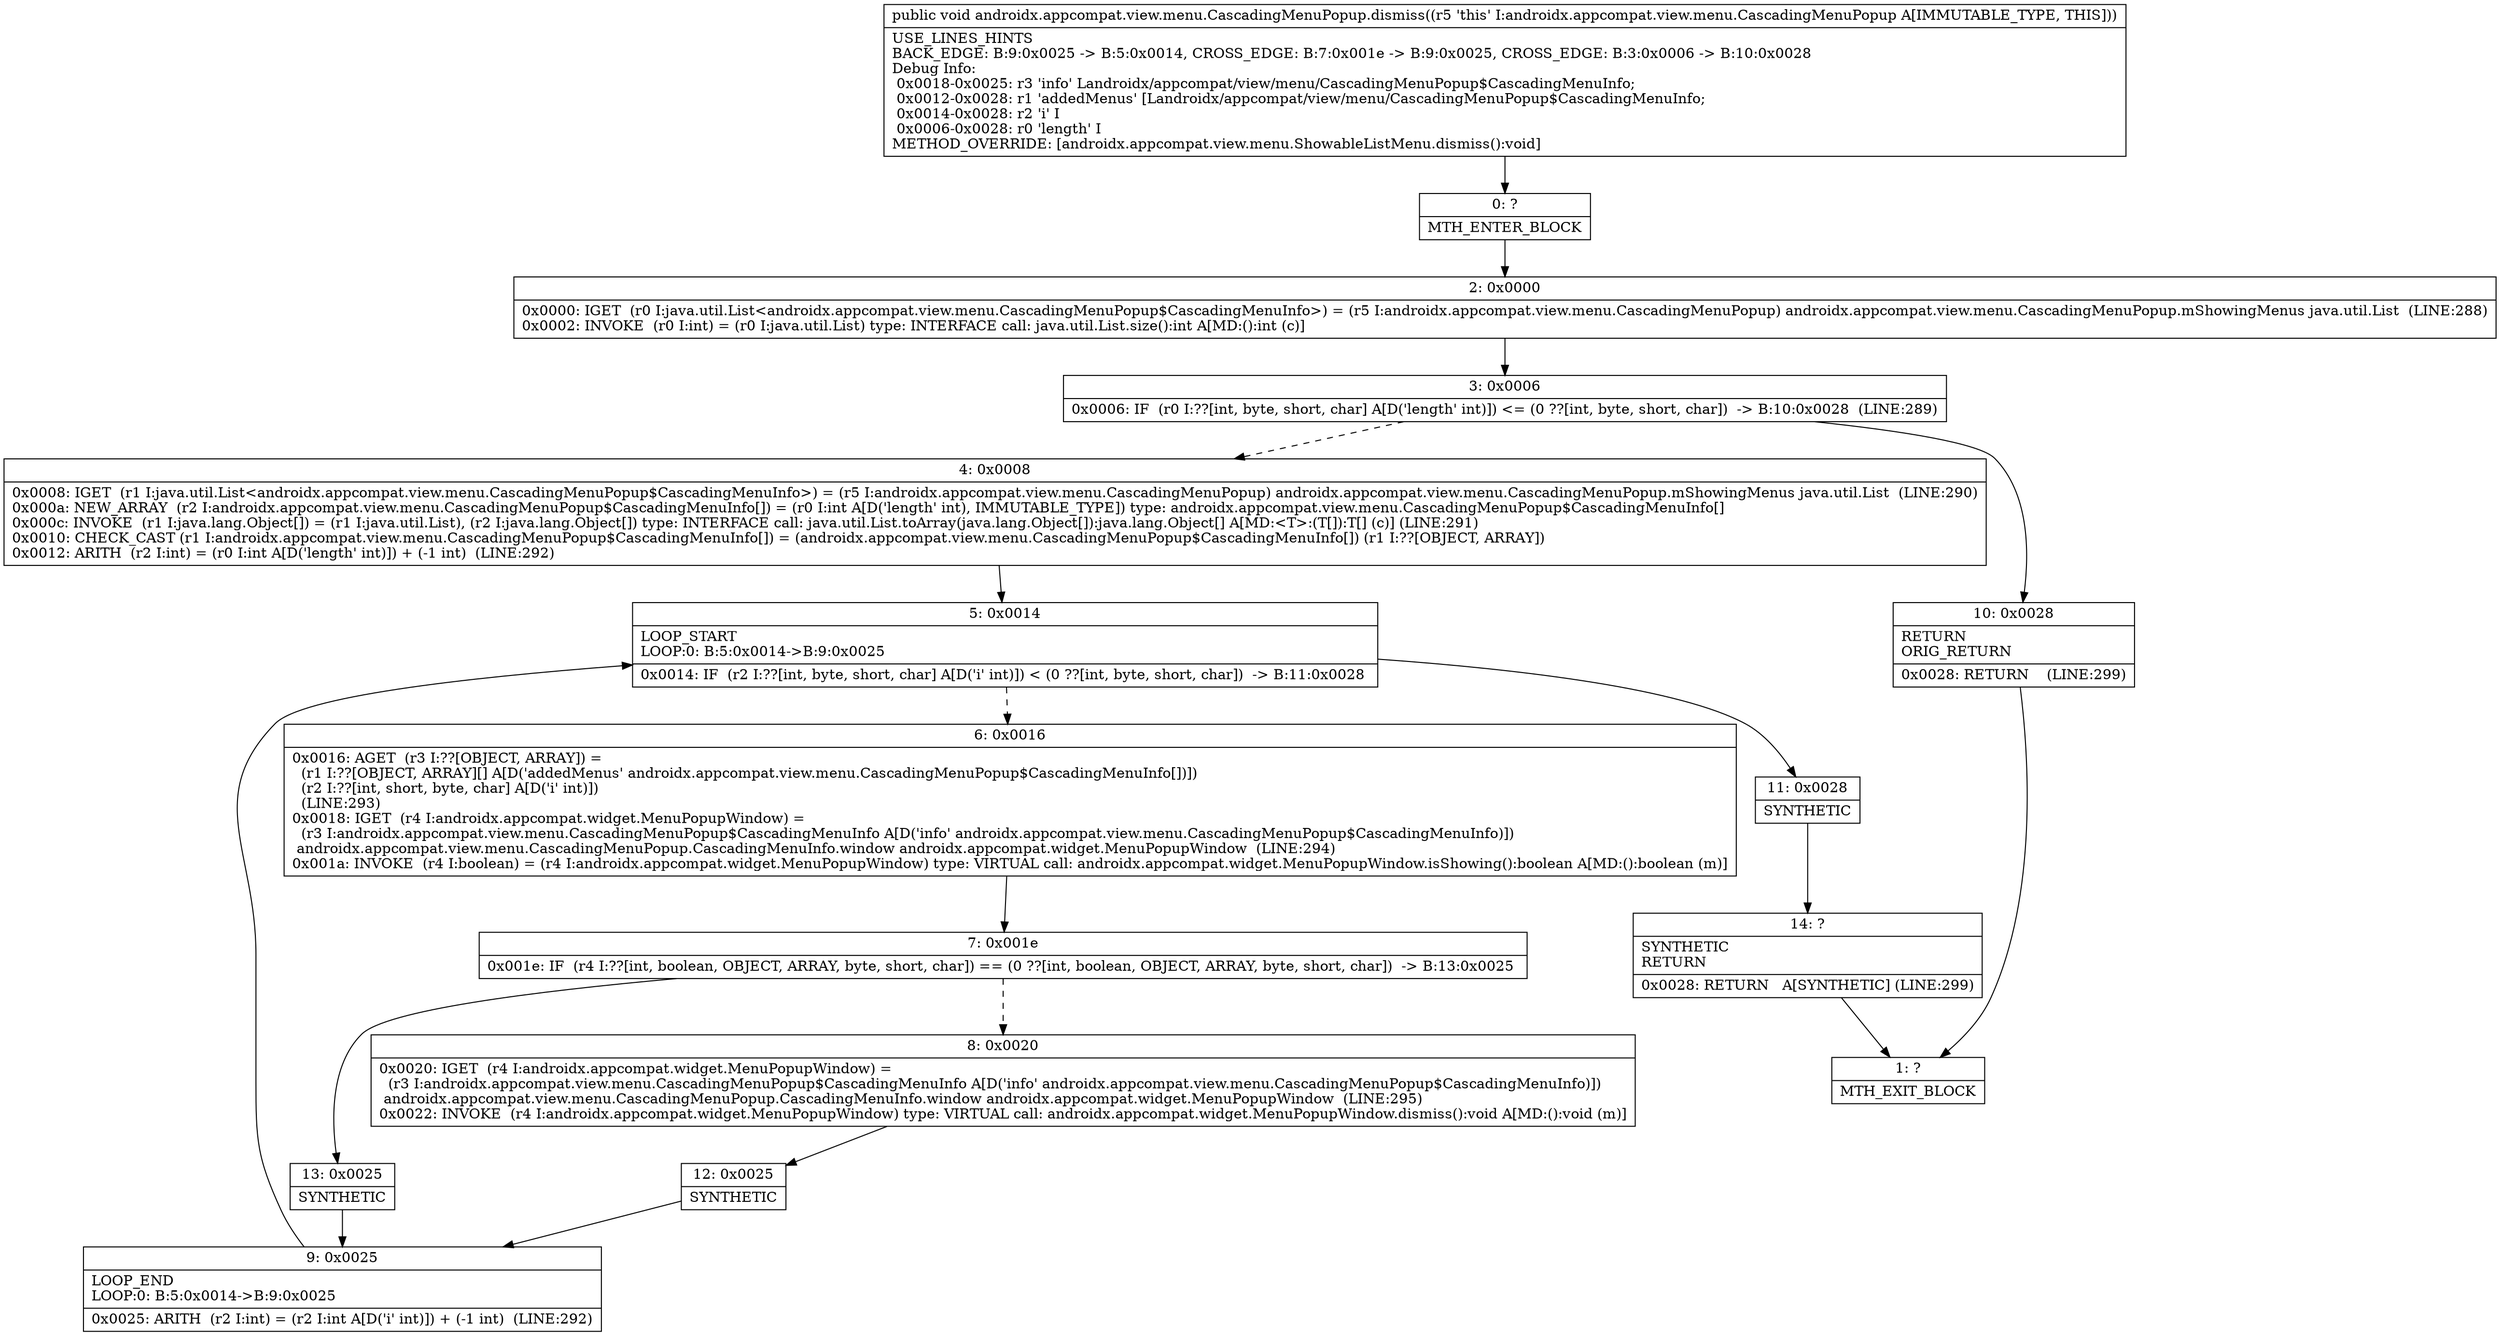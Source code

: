 digraph "CFG forandroidx.appcompat.view.menu.CascadingMenuPopup.dismiss()V" {
Node_0 [shape=record,label="{0\:\ ?|MTH_ENTER_BLOCK\l}"];
Node_2 [shape=record,label="{2\:\ 0x0000|0x0000: IGET  (r0 I:java.util.List\<androidx.appcompat.view.menu.CascadingMenuPopup$CascadingMenuInfo\>) = (r5 I:androidx.appcompat.view.menu.CascadingMenuPopup) androidx.appcompat.view.menu.CascadingMenuPopup.mShowingMenus java.util.List  (LINE:288)\l0x0002: INVOKE  (r0 I:int) = (r0 I:java.util.List) type: INTERFACE call: java.util.List.size():int A[MD:():int (c)]\l}"];
Node_3 [shape=record,label="{3\:\ 0x0006|0x0006: IF  (r0 I:??[int, byte, short, char] A[D('length' int)]) \<= (0 ??[int, byte, short, char])  \-\> B:10:0x0028  (LINE:289)\l}"];
Node_4 [shape=record,label="{4\:\ 0x0008|0x0008: IGET  (r1 I:java.util.List\<androidx.appcompat.view.menu.CascadingMenuPopup$CascadingMenuInfo\>) = (r5 I:androidx.appcompat.view.menu.CascadingMenuPopup) androidx.appcompat.view.menu.CascadingMenuPopup.mShowingMenus java.util.List  (LINE:290)\l0x000a: NEW_ARRAY  (r2 I:androidx.appcompat.view.menu.CascadingMenuPopup$CascadingMenuInfo[]) = (r0 I:int A[D('length' int), IMMUTABLE_TYPE]) type: androidx.appcompat.view.menu.CascadingMenuPopup$CascadingMenuInfo[] \l0x000c: INVOKE  (r1 I:java.lang.Object[]) = (r1 I:java.util.List), (r2 I:java.lang.Object[]) type: INTERFACE call: java.util.List.toArray(java.lang.Object[]):java.lang.Object[] A[MD:\<T\>:(T[]):T[] (c)] (LINE:291)\l0x0010: CHECK_CAST (r1 I:androidx.appcompat.view.menu.CascadingMenuPopup$CascadingMenuInfo[]) = (androidx.appcompat.view.menu.CascadingMenuPopup$CascadingMenuInfo[]) (r1 I:??[OBJECT, ARRAY]) \l0x0012: ARITH  (r2 I:int) = (r0 I:int A[D('length' int)]) + (\-1 int)  (LINE:292)\l}"];
Node_5 [shape=record,label="{5\:\ 0x0014|LOOP_START\lLOOP:0: B:5:0x0014\-\>B:9:0x0025\l|0x0014: IF  (r2 I:??[int, byte, short, char] A[D('i' int)]) \< (0 ??[int, byte, short, char])  \-\> B:11:0x0028 \l}"];
Node_6 [shape=record,label="{6\:\ 0x0016|0x0016: AGET  (r3 I:??[OBJECT, ARRAY]) = \l  (r1 I:??[OBJECT, ARRAY][] A[D('addedMenus' androidx.appcompat.view.menu.CascadingMenuPopup$CascadingMenuInfo[])])\l  (r2 I:??[int, short, byte, char] A[D('i' int)])\l  (LINE:293)\l0x0018: IGET  (r4 I:androidx.appcompat.widget.MenuPopupWindow) = \l  (r3 I:androidx.appcompat.view.menu.CascadingMenuPopup$CascadingMenuInfo A[D('info' androidx.appcompat.view.menu.CascadingMenuPopup$CascadingMenuInfo)])\l androidx.appcompat.view.menu.CascadingMenuPopup.CascadingMenuInfo.window androidx.appcompat.widget.MenuPopupWindow  (LINE:294)\l0x001a: INVOKE  (r4 I:boolean) = (r4 I:androidx.appcompat.widget.MenuPopupWindow) type: VIRTUAL call: androidx.appcompat.widget.MenuPopupWindow.isShowing():boolean A[MD:():boolean (m)]\l}"];
Node_7 [shape=record,label="{7\:\ 0x001e|0x001e: IF  (r4 I:??[int, boolean, OBJECT, ARRAY, byte, short, char]) == (0 ??[int, boolean, OBJECT, ARRAY, byte, short, char])  \-\> B:13:0x0025 \l}"];
Node_8 [shape=record,label="{8\:\ 0x0020|0x0020: IGET  (r4 I:androidx.appcompat.widget.MenuPopupWindow) = \l  (r3 I:androidx.appcompat.view.menu.CascadingMenuPopup$CascadingMenuInfo A[D('info' androidx.appcompat.view.menu.CascadingMenuPopup$CascadingMenuInfo)])\l androidx.appcompat.view.menu.CascadingMenuPopup.CascadingMenuInfo.window androidx.appcompat.widget.MenuPopupWindow  (LINE:295)\l0x0022: INVOKE  (r4 I:androidx.appcompat.widget.MenuPopupWindow) type: VIRTUAL call: androidx.appcompat.widget.MenuPopupWindow.dismiss():void A[MD:():void (m)]\l}"];
Node_12 [shape=record,label="{12\:\ 0x0025|SYNTHETIC\l}"];
Node_9 [shape=record,label="{9\:\ 0x0025|LOOP_END\lLOOP:0: B:5:0x0014\-\>B:9:0x0025\l|0x0025: ARITH  (r2 I:int) = (r2 I:int A[D('i' int)]) + (\-1 int)  (LINE:292)\l}"];
Node_13 [shape=record,label="{13\:\ 0x0025|SYNTHETIC\l}"];
Node_11 [shape=record,label="{11\:\ 0x0028|SYNTHETIC\l}"];
Node_14 [shape=record,label="{14\:\ ?|SYNTHETIC\lRETURN\l|0x0028: RETURN   A[SYNTHETIC] (LINE:299)\l}"];
Node_1 [shape=record,label="{1\:\ ?|MTH_EXIT_BLOCK\l}"];
Node_10 [shape=record,label="{10\:\ 0x0028|RETURN\lORIG_RETURN\l|0x0028: RETURN    (LINE:299)\l}"];
MethodNode[shape=record,label="{public void androidx.appcompat.view.menu.CascadingMenuPopup.dismiss((r5 'this' I:androidx.appcompat.view.menu.CascadingMenuPopup A[IMMUTABLE_TYPE, THIS]))  | USE_LINES_HINTS\lBACK_EDGE: B:9:0x0025 \-\> B:5:0x0014, CROSS_EDGE: B:7:0x001e \-\> B:9:0x0025, CROSS_EDGE: B:3:0x0006 \-\> B:10:0x0028\lDebug Info:\l  0x0018\-0x0025: r3 'info' Landroidx\/appcompat\/view\/menu\/CascadingMenuPopup$CascadingMenuInfo;\l  0x0012\-0x0028: r1 'addedMenus' [Landroidx\/appcompat\/view\/menu\/CascadingMenuPopup$CascadingMenuInfo;\l  0x0014\-0x0028: r2 'i' I\l  0x0006\-0x0028: r0 'length' I\lMETHOD_OVERRIDE: [androidx.appcompat.view.menu.ShowableListMenu.dismiss():void]\l}"];
MethodNode -> Node_0;Node_0 -> Node_2;
Node_2 -> Node_3;
Node_3 -> Node_4[style=dashed];
Node_3 -> Node_10;
Node_4 -> Node_5;
Node_5 -> Node_6[style=dashed];
Node_5 -> Node_11;
Node_6 -> Node_7;
Node_7 -> Node_8[style=dashed];
Node_7 -> Node_13;
Node_8 -> Node_12;
Node_12 -> Node_9;
Node_9 -> Node_5;
Node_13 -> Node_9;
Node_11 -> Node_14;
Node_14 -> Node_1;
Node_10 -> Node_1;
}

